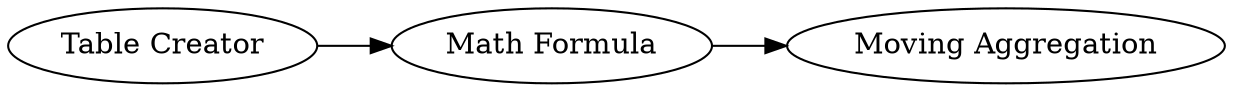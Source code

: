 digraph {
	12 -> 13
	1 -> 12
	1 [label="Table Creator"]
	13 [label="Moving Aggregation"]
	12 [label="Math Formula"]
	rankdir=LR
}
